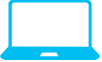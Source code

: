 <mxfile version="20.4.0" type="github">
  <diagram id="m0RKNjSjdTvmOmw9WKZu" name="Page-1">
    <mxGraphModel dx="1422" dy="832" grid="1" gridSize="10" guides="1" tooltips="1" connect="1" arrows="1" fold="1" page="1" pageScale="1" pageWidth="850" pageHeight="1100" math="0" shadow="0">
      <root>
        <mxCell id="0" />
        <mxCell id="1" parent="0" />
        <mxCell id="z8IrKijJqLtCIWkMBrRO-3" value="" style="verticalLabelPosition=bottom;html=1;verticalAlign=top;align=center;strokeColor=none;fillColor=#00BEF2;shape=mxgraph.azure.laptop;pointerEvents=1;" vertex="1" parent="1">
          <mxGeometry x="380" y="380" width="50" height="30" as="geometry" />
        </mxCell>
      </root>
    </mxGraphModel>
  </diagram>
</mxfile>
